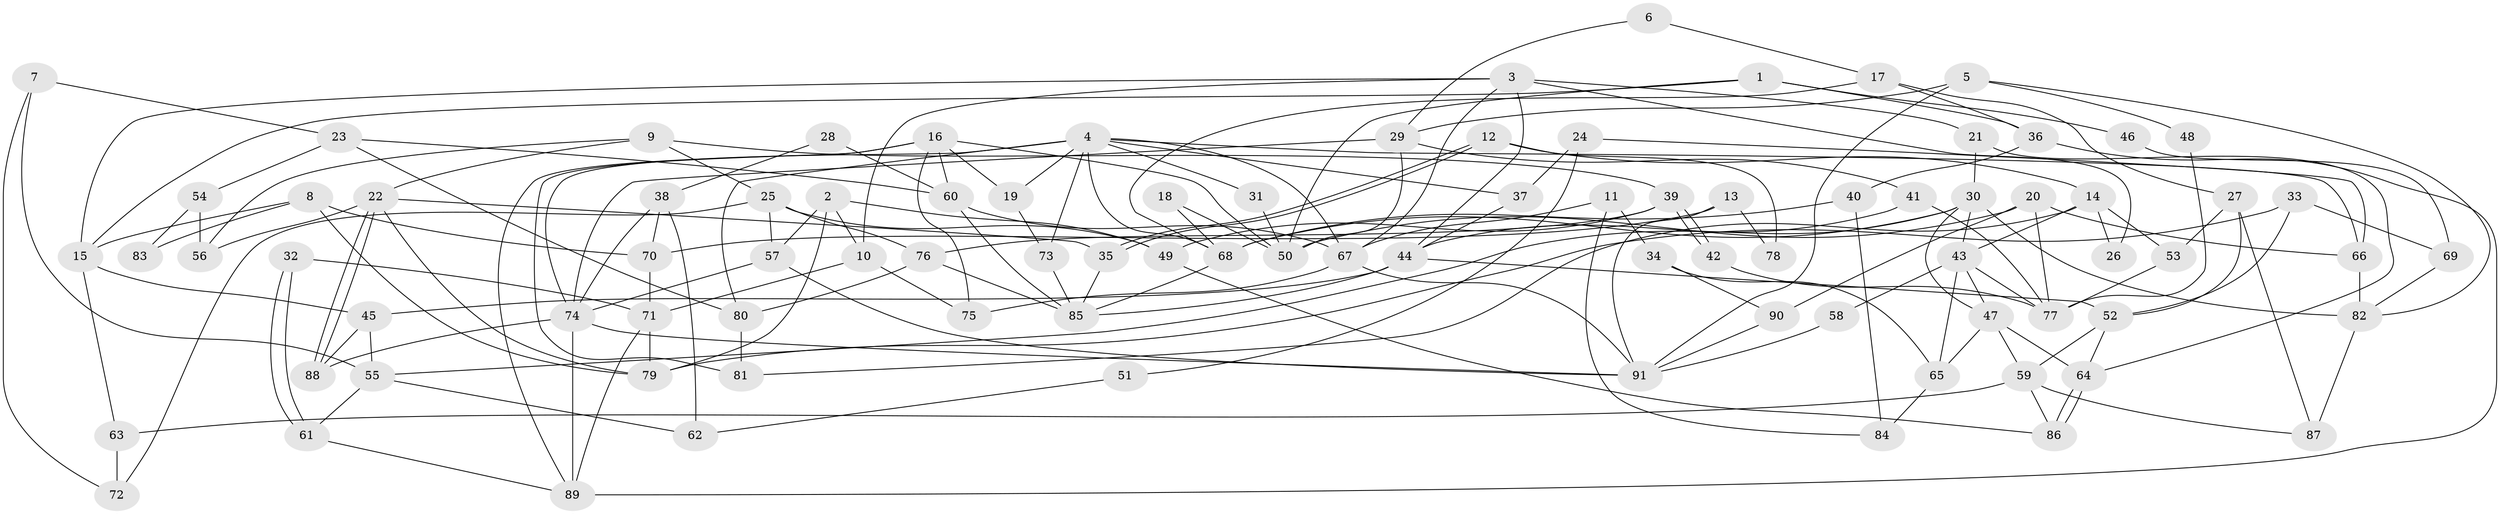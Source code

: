 // coarse degree distribution, {4: 0.2807017543859649, 6: 0.08771929824561403, 9: 0.03508771929824561, 2: 0.08771929824561403, 7: 0.2807017543859649, 3: 0.14035087719298245, 5: 0.07017543859649122, 8: 0.017543859649122806}
// Generated by graph-tools (version 1.1) at 2025/41/03/06/25 10:41:58]
// undirected, 91 vertices, 182 edges
graph export_dot {
graph [start="1"]
  node [color=gray90,style=filled];
  1;
  2;
  3;
  4;
  5;
  6;
  7;
  8;
  9;
  10;
  11;
  12;
  13;
  14;
  15;
  16;
  17;
  18;
  19;
  20;
  21;
  22;
  23;
  24;
  25;
  26;
  27;
  28;
  29;
  30;
  31;
  32;
  33;
  34;
  35;
  36;
  37;
  38;
  39;
  40;
  41;
  42;
  43;
  44;
  45;
  46;
  47;
  48;
  49;
  50;
  51;
  52;
  53;
  54;
  55;
  56;
  57;
  58;
  59;
  60;
  61;
  62;
  63;
  64;
  65;
  66;
  67;
  68;
  69;
  70;
  71;
  72;
  73;
  74;
  75;
  76;
  77;
  78;
  79;
  80;
  81;
  82;
  83;
  84;
  85;
  86;
  87;
  88;
  89;
  90;
  91;
  1 -- 50;
  1 -- 15;
  1 -- 36;
  1 -- 46;
  2 -- 79;
  2 -- 49;
  2 -- 10;
  2 -- 57;
  3 -- 10;
  3 -- 67;
  3 -- 15;
  3 -- 21;
  3 -- 26;
  3 -- 44;
  4 -- 74;
  4 -- 19;
  4 -- 31;
  4 -- 37;
  4 -- 66;
  4 -- 67;
  4 -- 68;
  4 -- 73;
  4 -- 80;
  5 -- 91;
  5 -- 82;
  5 -- 29;
  5 -- 48;
  6 -- 17;
  6 -- 29;
  7 -- 55;
  7 -- 23;
  7 -- 72;
  8 -- 79;
  8 -- 15;
  8 -- 70;
  8 -- 83;
  9 -- 22;
  9 -- 39;
  9 -- 25;
  9 -- 56;
  10 -- 75;
  10 -- 71;
  11 -- 34;
  11 -- 67;
  11 -- 84;
  12 -- 35;
  12 -- 35;
  12 -- 14;
  12 -- 78;
  13 -- 70;
  13 -- 91;
  13 -- 78;
  14 -- 43;
  14 -- 81;
  14 -- 26;
  14 -- 53;
  15 -- 45;
  15 -- 63;
  16 -- 50;
  16 -- 89;
  16 -- 19;
  16 -- 60;
  16 -- 75;
  16 -- 81;
  17 -- 68;
  17 -- 36;
  17 -- 27;
  18 -- 50;
  18 -- 68;
  19 -- 73;
  20 -- 77;
  20 -- 66;
  20 -- 50;
  20 -- 90;
  21 -- 30;
  21 -- 64;
  22 -- 35;
  22 -- 88;
  22 -- 88;
  22 -- 56;
  22 -- 79;
  23 -- 60;
  23 -- 80;
  23 -- 54;
  24 -- 37;
  24 -- 66;
  24 -- 51;
  25 -- 57;
  25 -- 49;
  25 -- 72;
  25 -- 76;
  27 -- 53;
  27 -- 52;
  27 -- 87;
  28 -- 60;
  28 -- 38;
  29 -- 74;
  29 -- 41;
  29 -- 50;
  30 -- 47;
  30 -- 68;
  30 -- 43;
  30 -- 55;
  30 -- 82;
  31 -- 50;
  32 -- 61;
  32 -- 61;
  32 -- 71;
  33 -- 79;
  33 -- 52;
  33 -- 69;
  34 -- 65;
  34 -- 90;
  35 -- 85;
  36 -- 40;
  36 -- 89;
  37 -- 44;
  38 -- 70;
  38 -- 74;
  38 -- 62;
  39 -- 49;
  39 -- 42;
  39 -- 42;
  39 -- 76;
  40 -- 84;
  40 -- 68;
  41 -- 44;
  41 -- 77;
  42 -- 77;
  43 -- 47;
  43 -- 58;
  43 -- 65;
  43 -- 77;
  44 -- 52;
  44 -- 45;
  44 -- 85;
  45 -- 55;
  45 -- 88;
  46 -- 69;
  47 -- 64;
  47 -- 59;
  47 -- 65;
  48 -- 77;
  49 -- 86;
  51 -- 62;
  52 -- 64;
  52 -- 59;
  53 -- 77;
  54 -- 56;
  54 -- 83;
  55 -- 61;
  55 -- 62;
  57 -- 91;
  57 -- 74;
  58 -- 91;
  59 -- 63;
  59 -- 86;
  59 -- 87;
  60 -- 85;
  60 -- 67;
  61 -- 89;
  63 -- 72;
  64 -- 86;
  64 -- 86;
  65 -- 84;
  66 -- 82;
  67 -- 75;
  67 -- 91;
  68 -- 85;
  69 -- 82;
  70 -- 71;
  71 -- 89;
  71 -- 79;
  73 -- 85;
  74 -- 88;
  74 -- 89;
  74 -- 91;
  76 -- 80;
  76 -- 85;
  80 -- 81;
  82 -- 87;
  90 -- 91;
}
